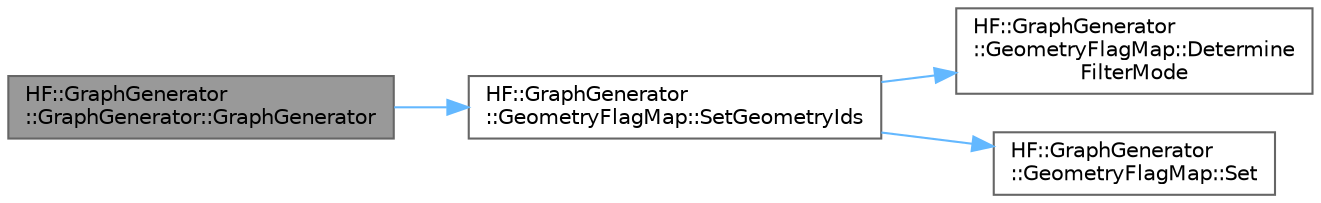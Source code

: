 digraph "HF::GraphGenerator::GraphGenerator::GraphGenerator"
{
 // LATEX_PDF_SIZE
  bgcolor="transparent";
  edge [fontname=Helvetica,fontsize=10,labelfontname=Helvetica,labelfontsize=10];
  node [fontname=Helvetica,fontsize=10,shape=box,height=0.2,width=0.4];
  rankdir="LR";
  Node1 [label="HF::GraphGenerator\l::GraphGenerator::GraphGenerator",height=0.2,width=0.4,color="gray40", fillcolor="grey60", style="filled", fontcolor="black",tooltip="Construct a new graph generator with a specific raytracer."];
  Node1 -> Node2 [color="steelblue1",style="solid"];
  Node2 [label="HF::GraphGenerator\l::GeometryFlagMap::SetGeometryIds",height=0.2,width=0.4,color="grey40", fillcolor="white", style="filled",URL="$a01299.html#a5f5b32d65d3d43143915633c8411acaf",tooltip="Set geometry ids as being walkable or obstacles."];
  Node2 -> Node3 [color="steelblue1",style="solid"];
  Node3 [label="HF::GraphGenerator\l::GeometryFlagMap::Determine\lFilterMode",height=0.2,width=0.4,color="grey40", fillcolor="white", style="filled",URL="$a01299.html#aa6023b7a8de09fb747bd049938f1e5b8",tooltip="Set the filter mode of this GeometryFlagMap based on the input types."];
  Node2 -> Node4 [color="steelblue1",style="solid"];
  Node4 [label="HF::GraphGenerator\l::GeometryFlagMap::Set",height=0.2,width=0.4,color="grey40", fillcolor="white", style="filled",URL="$a01299.html#ac9dab2d023f758ccf718d1e7c8f98e31",tooltip="Set the value of a key in the internal dictionary."];
}
